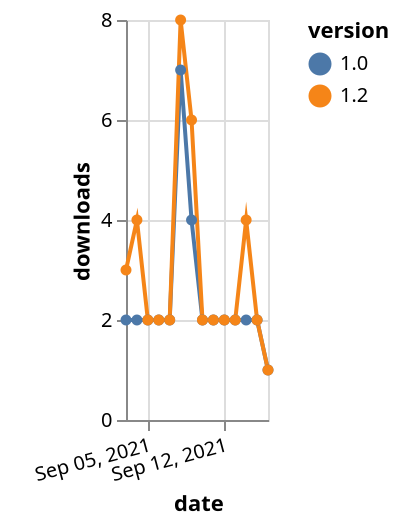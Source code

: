 {"$schema": "https://vega.github.io/schema/vega-lite/v5.json", "description": "A simple bar chart with embedded data.", "data": {"values": [{"date": "2021-09-03", "total": 3162, "delta": 2, "version": "1.0"}, {"date": "2021-09-04", "total": 3164, "delta": 2, "version": "1.0"}, {"date": "2021-09-05", "total": 3166, "delta": 2, "version": "1.0"}, {"date": "2021-09-06", "total": 3168, "delta": 2, "version": "1.0"}, {"date": "2021-09-07", "total": 3170, "delta": 2, "version": "1.0"}, {"date": "2021-09-08", "total": 3177, "delta": 7, "version": "1.0"}, {"date": "2021-09-09", "total": 3181, "delta": 4, "version": "1.0"}, {"date": "2021-09-10", "total": 3183, "delta": 2, "version": "1.0"}, {"date": "2021-09-11", "total": 3185, "delta": 2, "version": "1.0"}, {"date": "2021-09-12", "total": 3187, "delta": 2, "version": "1.0"}, {"date": "2021-09-13", "total": 3189, "delta": 2, "version": "1.0"}, {"date": "2021-09-14", "total": 3191, "delta": 2, "version": "1.0"}, {"date": "2021-09-15", "total": 3193, "delta": 2, "version": "1.0"}, {"date": "2021-09-16", "total": 3194, "delta": 1, "version": "1.0"}, {"date": "2021-09-03", "total": 3656, "delta": 3, "version": "1.2"}, {"date": "2021-09-04", "total": 3660, "delta": 4, "version": "1.2"}, {"date": "2021-09-05", "total": 3662, "delta": 2, "version": "1.2"}, {"date": "2021-09-06", "total": 3664, "delta": 2, "version": "1.2"}, {"date": "2021-09-07", "total": 3666, "delta": 2, "version": "1.2"}, {"date": "2021-09-08", "total": 3674, "delta": 8, "version": "1.2"}, {"date": "2021-09-09", "total": 3680, "delta": 6, "version": "1.2"}, {"date": "2021-09-10", "total": 3682, "delta": 2, "version": "1.2"}, {"date": "2021-09-11", "total": 3684, "delta": 2, "version": "1.2"}, {"date": "2021-09-12", "total": 3686, "delta": 2, "version": "1.2"}, {"date": "2021-09-13", "total": 3688, "delta": 2, "version": "1.2"}, {"date": "2021-09-14", "total": 3692, "delta": 4, "version": "1.2"}, {"date": "2021-09-15", "total": 3694, "delta": 2, "version": "1.2"}, {"date": "2021-09-16", "total": 3695, "delta": 1, "version": "1.2"}]}, "width": "container", "mark": {"type": "line", "point": {"filled": true}}, "encoding": {"x": {"field": "date", "type": "temporal", "timeUnit": "yearmonthdate", "title": "date", "axis": {"labelAngle": -15}}, "y": {"field": "delta", "type": "quantitative", "title": "downloads"}, "color": {"field": "version", "type": "nominal"}, "tooltip": {"field": "delta"}}}